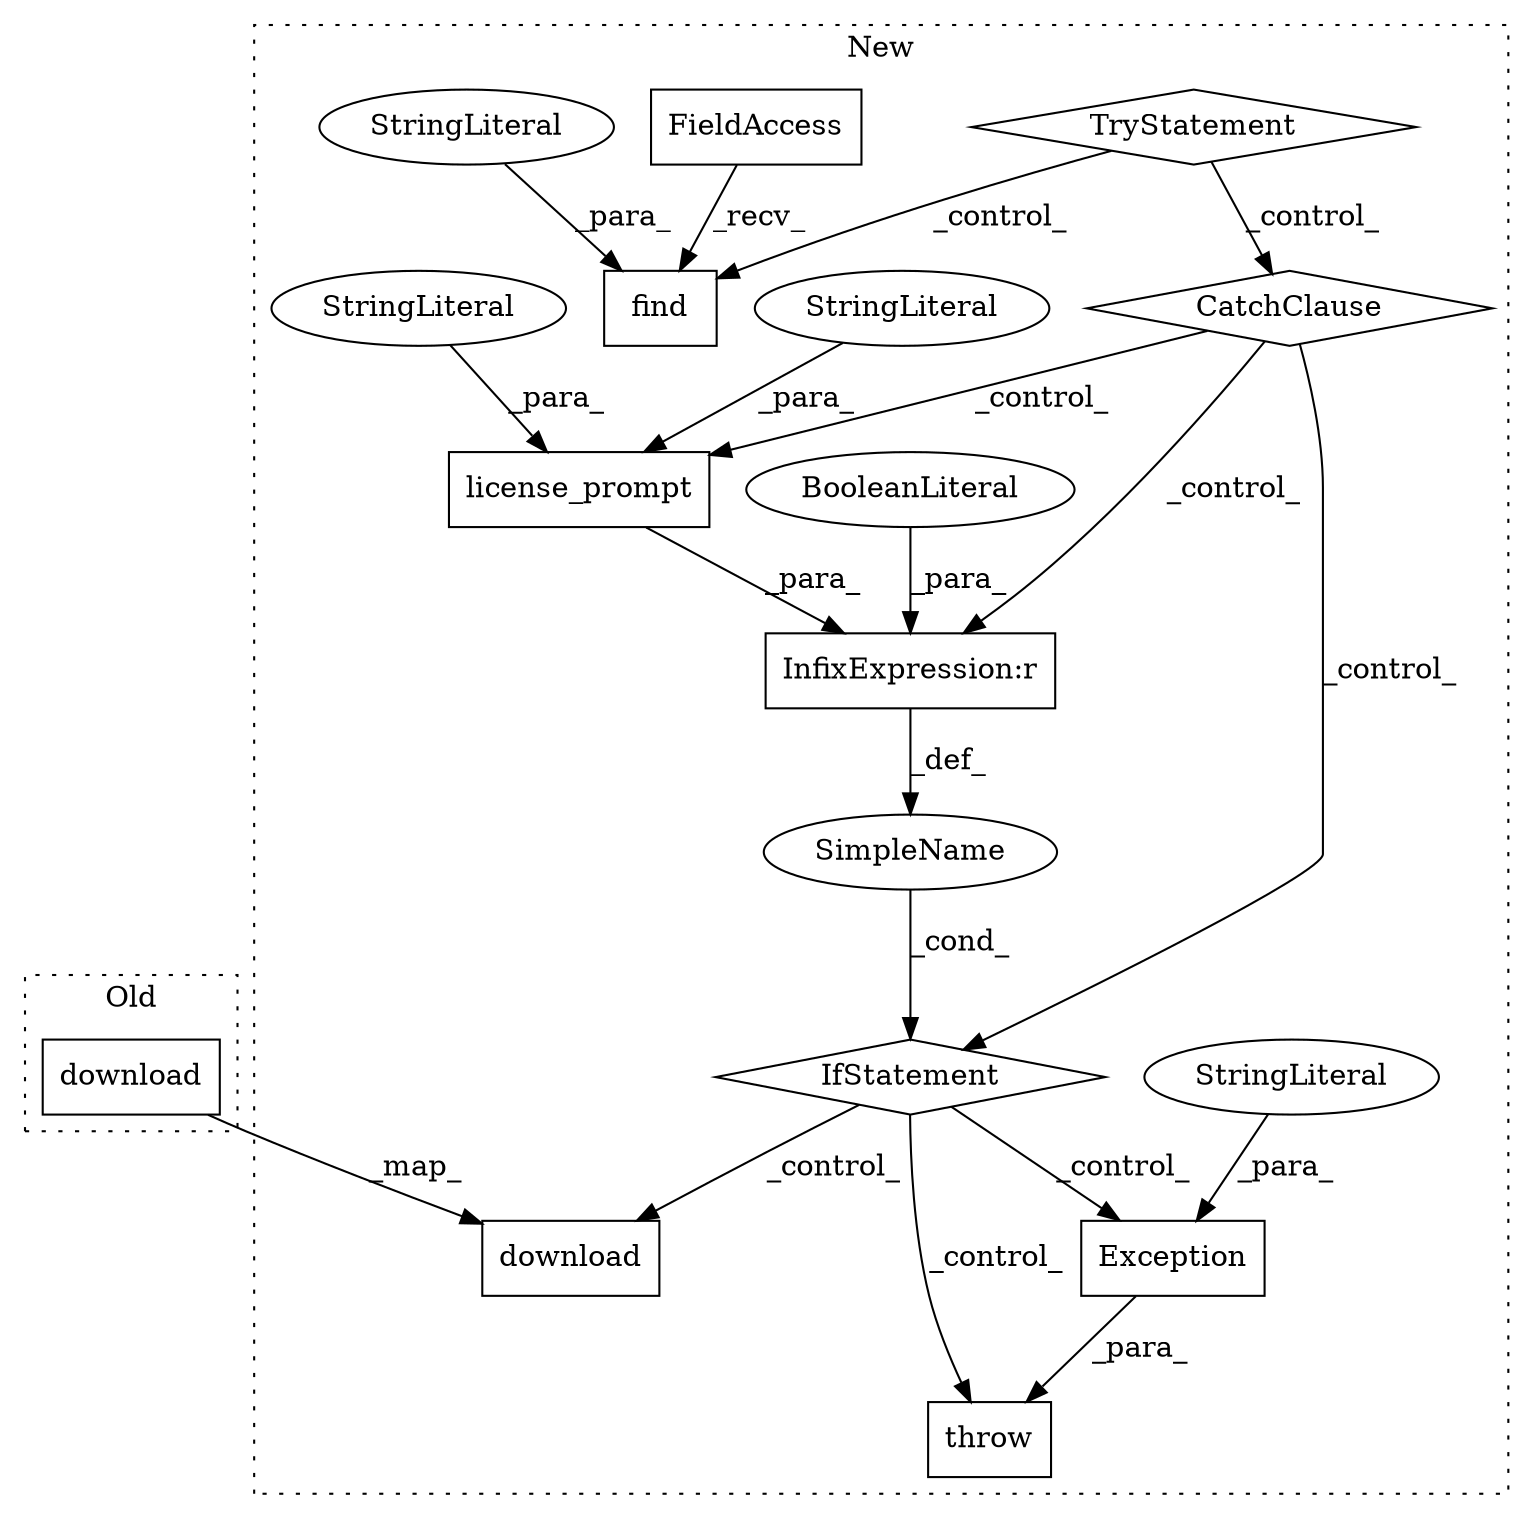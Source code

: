digraph G {
subgraph cluster0 {
1 [label="download" a="32" s="5238,5256" l="9,1" shape="box"];
label = "Old";
style="dotted";
}
subgraph cluster1 {
2 [label="download" a="32" s="5881,5899" l="9,1" shape="box"];
3 [label="IfStatement" a="25" s="5678,5758" l="4,2" shape="diamond"];
4 [label="SimpleName" a="42" s="" l="" shape="ellipse"];
5 [label="InfixExpression:r" a="27" s="5749" l="4" shape="box"];
6 [label="throw" a="53" s="5770" l="6" shape="box"];
7 [label="TryStatement" a="54" s="5580" l="4" shape="diamond"];
8 [label="find" a="32" s="5602,5624" l="5,1" shape="box"];
9 [label="FieldAccess" a="22" s="5592" l="9" shape="box"];
10 [label="BooleanLiteral" a="9" s="5753" l="5" shape="ellipse"];
11 [label="license_prompt" a="32" s="5682,5748" l="15,1" shape="box"];
12 [label="CatchClause" a="12" s="5634,5668" l="11,2" shape="diamond"];
13 [label="StringLiteral" a="45" s="5716" l="32" shape="ellipse"];
14 [label="StringLiteral" a="45" s="5607" l="17" shape="ellipse"];
15 [label="StringLiteral" a="45" s="5697" l="18" shape="ellipse"];
16 [label="Exception" a="32" s="5776,5859" l="10,1" shape="box"];
17 [label="StringLiteral" a="45" s="5786" l="73" shape="ellipse"];
label = "New";
style="dotted";
}
1 -> 2 [label="_map_"];
3 -> 6 [label="_control_"];
3 -> 16 [label="_control_"];
3 -> 2 [label="_control_"];
4 -> 3 [label="_cond_"];
5 -> 4 [label="_def_"];
7 -> 12 [label="_control_"];
7 -> 8 [label="_control_"];
9 -> 8 [label="_recv_"];
10 -> 5 [label="_para_"];
11 -> 5 [label="_para_"];
12 -> 3 [label="_control_"];
12 -> 5 [label="_control_"];
12 -> 11 [label="_control_"];
13 -> 11 [label="_para_"];
14 -> 8 [label="_para_"];
15 -> 11 [label="_para_"];
16 -> 6 [label="_para_"];
17 -> 16 [label="_para_"];
}